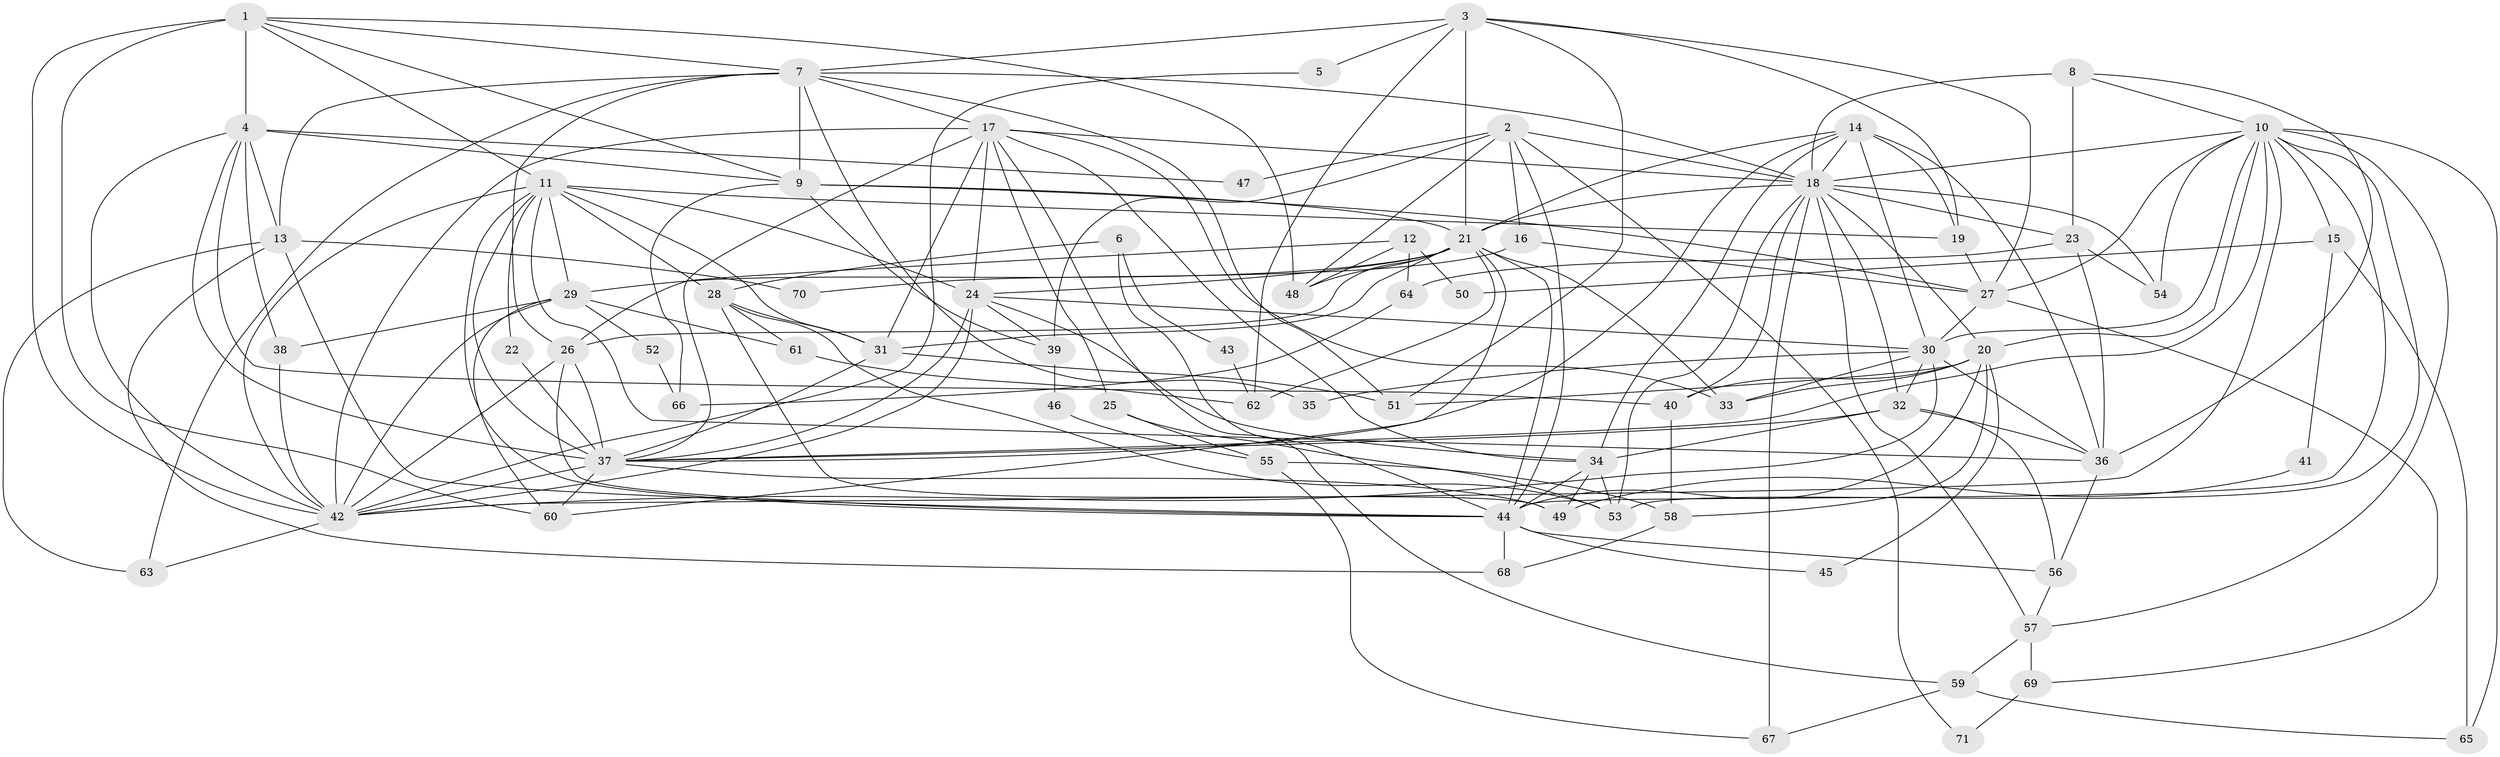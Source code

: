 // original degree distribution, {7: 0.028368794326241134, 2: 0.1347517730496454, 3: 0.2624113475177305, 4: 0.2624113475177305, 5: 0.2127659574468085, 6: 0.0851063829787234, 8: 0.0070921985815602835, 9: 0.0070921985815602835}
// Generated by graph-tools (version 1.1) at 2025/35/03/09/25 02:35:58]
// undirected, 71 vertices, 189 edges
graph export_dot {
graph [start="1"]
  node [color=gray90,style=filled];
  1;
  2;
  3;
  4;
  5;
  6;
  7;
  8;
  9;
  10;
  11;
  12;
  13;
  14;
  15;
  16;
  17;
  18;
  19;
  20;
  21;
  22;
  23;
  24;
  25;
  26;
  27;
  28;
  29;
  30;
  31;
  32;
  33;
  34;
  35;
  36;
  37;
  38;
  39;
  40;
  41;
  42;
  43;
  44;
  45;
  46;
  47;
  48;
  49;
  50;
  51;
  52;
  53;
  54;
  55;
  56;
  57;
  58;
  59;
  60;
  61;
  62;
  63;
  64;
  65;
  66;
  67;
  68;
  69;
  70;
  71;
  1 -- 4 [weight=1.0];
  1 -- 7 [weight=1.0];
  1 -- 9 [weight=1.0];
  1 -- 11 [weight=1.0];
  1 -- 42 [weight=3.0];
  1 -- 48 [weight=1.0];
  1 -- 60 [weight=1.0];
  2 -- 16 [weight=1.0];
  2 -- 18 [weight=1.0];
  2 -- 39 [weight=1.0];
  2 -- 44 [weight=1.0];
  2 -- 47 [weight=1.0];
  2 -- 48 [weight=1.0];
  2 -- 71 [weight=1.0];
  3 -- 5 [weight=1.0];
  3 -- 7 [weight=1.0];
  3 -- 19 [weight=1.0];
  3 -- 21 [weight=2.0];
  3 -- 27 [weight=1.0];
  3 -- 51 [weight=1.0];
  3 -- 62 [weight=1.0];
  4 -- 9 [weight=1.0];
  4 -- 13 [weight=2.0];
  4 -- 37 [weight=1.0];
  4 -- 38 [weight=1.0];
  4 -- 40 [weight=1.0];
  4 -- 42 [weight=1.0];
  4 -- 47 [weight=1.0];
  5 -- 42 [weight=1.0];
  6 -- 28 [weight=1.0];
  6 -- 43 [weight=1.0];
  6 -- 44 [weight=1.0];
  7 -- 9 [weight=2.0];
  7 -- 13 [weight=1.0];
  7 -- 17 [weight=2.0];
  7 -- 18 [weight=1.0];
  7 -- 26 [weight=1.0];
  7 -- 35 [weight=1.0];
  7 -- 51 [weight=1.0];
  7 -- 63 [weight=2.0];
  8 -- 10 [weight=1.0];
  8 -- 18 [weight=3.0];
  8 -- 23 [weight=1.0];
  8 -- 36 [weight=2.0];
  9 -- 21 [weight=1.0];
  9 -- 27 [weight=1.0];
  9 -- 39 [weight=2.0];
  9 -- 66 [weight=1.0];
  10 -- 15 [weight=1.0];
  10 -- 18 [weight=1.0];
  10 -- 20 [weight=1.0];
  10 -- 27 [weight=1.0];
  10 -- 30 [weight=1.0];
  10 -- 37 [weight=1.0];
  10 -- 42 [weight=1.0];
  10 -- 44 [weight=1.0];
  10 -- 53 [weight=1.0];
  10 -- 54 [weight=1.0];
  10 -- 57 [weight=1.0];
  10 -- 65 [weight=1.0];
  11 -- 19 [weight=2.0];
  11 -- 22 [weight=1.0];
  11 -- 24 [weight=2.0];
  11 -- 28 [weight=1.0];
  11 -- 29 [weight=1.0];
  11 -- 31 [weight=1.0];
  11 -- 36 [weight=1.0];
  11 -- 37 [weight=2.0];
  11 -- 42 [weight=1.0];
  11 -- 44 [weight=1.0];
  12 -- 26 [weight=1.0];
  12 -- 48 [weight=1.0];
  12 -- 50 [weight=1.0];
  12 -- 64 [weight=1.0];
  13 -- 44 [weight=1.0];
  13 -- 63 [weight=1.0];
  13 -- 68 [weight=1.0];
  13 -- 70 [weight=1.0];
  14 -- 18 [weight=1.0];
  14 -- 19 [weight=1.0];
  14 -- 21 [weight=3.0];
  14 -- 30 [weight=1.0];
  14 -- 34 [weight=1.0];
  14 -- 36 [weight=1.0];
  14 -- 37 [weight=1.0];
  15 -- 41 [weight=1.0];
  15 -- 50 [weight=1.0];
  15 -- 65 [weight=1.0];
  16 -- 27 [weight=1.0];
  16 -- 70 [weight=1.0];
  17 -- 18 [weight=1.0];
  17 -- 24 [weight=2.0];
  17 -- 25 [weight=1.0];
  17 -- 31 [weight=1.0];
  17 -- 33 [weight=1.0];
  17 -- 34 [weight=1.0];
  17 -- 37 [weight=1.0];
  17 -- 42 [weight=1.0];
  17 -- 59 [weight=1.0];
  18 -- 20 [weight=1.0];
  18 -- 21 [weight=1.0];
  18 -- 23 [weight=1.0];
  18 -- 32 [weight=1.0];
  18 -- 40 [weight=1.0];
  18 -- 53 [weight=1.0];
  18 -- 54 [weight=1.0];
  18 -- 57 [weight=1.0];
  18 -- 67 [weight=1.0];
  19 -- 27 [weight=4.0];
  20 -- 33 [weight=3.0];
  20 -- 40 [weight=1.0];
  20 -- 44 [weight=1.0];
  20 -- 45 [weight=1.0];
  20 -- 51 [weight=1.0];
  20 -- 58 [weight=1.0];
  21 -- 24 [weight=1.0];
  21 -- 26 [weight=1.0];
  21 -- 29 [weight=1.0];
  21 -- 31 [weight=1.0];
  21 -- 33 [weight=2.0];
  21 -- 44 [weight=1.0];
  21 -- 48 [weight=2.0];
  21 -- 60 [weight=1.0];
  21 -- 62 [weight=1.0];
  22 -- 37 [weight=1.0];
  23 -- 36 [weight=1.0];
  23 -- 54 [weight=1.0];
  23 -- 64 [weight=1.0];
  24 -- 30 [weight=1.0];
  24 -- 34 [weight=1.0];
  24 -- 37 [weight=1.0];
  24 -- 39 [weight=1.0];
  24 -- 42 [weight=1.0];
  25 -- 53 [weight=1.0];
  25 -- 55 [weight=1.0];
  26 -- 37 [weight=1.0];
  26 -- 42 [weight=1.0];
  26 -- 44 [weight=1.0];
  27 -- 30 [weight=1.0];
  27 -- 69 [weight=1.0];
  28 -- 31 [weight=1.0];
  28 -- 49 [weight=1.0];
  28 -- 53 [weight=1.0];
  28 -- 61 [weight=1.0];
  29 -- 38 [weight=1.0];
  29 -- 42 [weight=1.0];
  29 -- 52 [weight=1.0];
  29 -- 60 [weight=1.0];
  29 -- 61 [weight=1.0];
  30 -- 32 [weight=1.0];
  30 -- 33 [weight=1.0];
  30 -- 35 [weight=1.0];
  30 -- 36 [weight=1.0];
  30 -- 42 [weight=1.0];
  31 -- 37 [weight=1.0];
  31 -- 51 [weight=1.0];
  32 -- 34 [weight=1.0];
  32 -- 36 [weight=2.0];
  32 -- 37 [weight=1.0];
  32 -- 56 [weight=1.0];
  34 -- 44 [weight=2.0];
  34 -- 49 [weight=1.0];
  34 -- 53 [weight=1.0];
  36 -- 56 [weight=1.0];
  37 -- 42 [weight=3.0];
  37 -- 49 [weight=1.0];
  37 -- 60 [weight=1.0];
  38 -- 42 [weight=1.0];
  39 -- 46 [weight=1.0];
  40 -- 58 [weight=1.0];
  41 -- 49 [weight=1.0];
  42 -- 63 [weight=1.0];
  43 -- 62 [weight=1.0];
  44 -- 45 [weight=1.0];
  44 -- 56 [weight=1.0];
  44 -- 68 [weight=1.0];
  46 -- 55 [weight=1.0];
  52 -- 66 [weight=1.0];
  55 -- 58 [weight=1.0];
  55 -- 67 [weight=1.0];
  56 -- 57 [weight=1.0];
  57 -- 59 [weight=1.0];
  57 -- 69 [weight=1.0];
  58 -- 68 [weight=1.0];
  59 -- 65 [weight=1.0];
  59 -- 67 [weight=1.0];
  61 -- 62 [weight=1.0];
  64 -- 66 [weight=1.0];
  69 -- 71 [weight=1.0];
}

